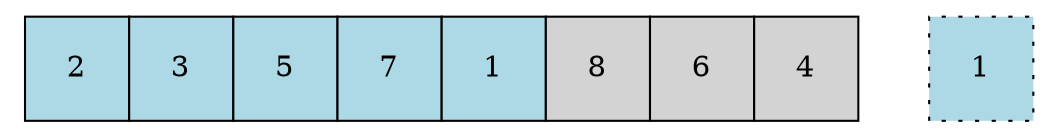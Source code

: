digraph G
{
    node1
        [
        shape = none
            label = <<table border="0" cellspacing="0">
            <tr>
            <td port="port0" width="50" height="50" bgcolor="lightblue" border="1">2</td>
            <td port="port1" width="50" height="50" bgcolor="lightblue" border="1">3</td>
            <td port="port2" width="50" height="50" bgcolor="lightblue" border="1">5</td>
            <td port="port3" width="50" height="50" bgcolor="lightblue" border="1">7</td>
            <td port="port4" width="50" height="50" bgcolor="lightblue" border="1">1</td>
            <td port="port5" width="50" height="50" bgcolor="lightgray" border="1">8</td>
            <td port="port6" width="50" height="50" bgcolor="lightgray" border="1">6</td>
            <td port="port7" width="50" height="50" bgcolor="lightgray" border="1">4</td>
            </tr>
            </table>>
        ]
    node2
    [
        shape = none
        label = <<table border="0" cellspacing="0">
                    <tr><td port="data" style="dotted" width="50" height="50"
                    bgcolor="lightblue" border="1"> 1 </td></tr>
                </table>>
    ]
}
